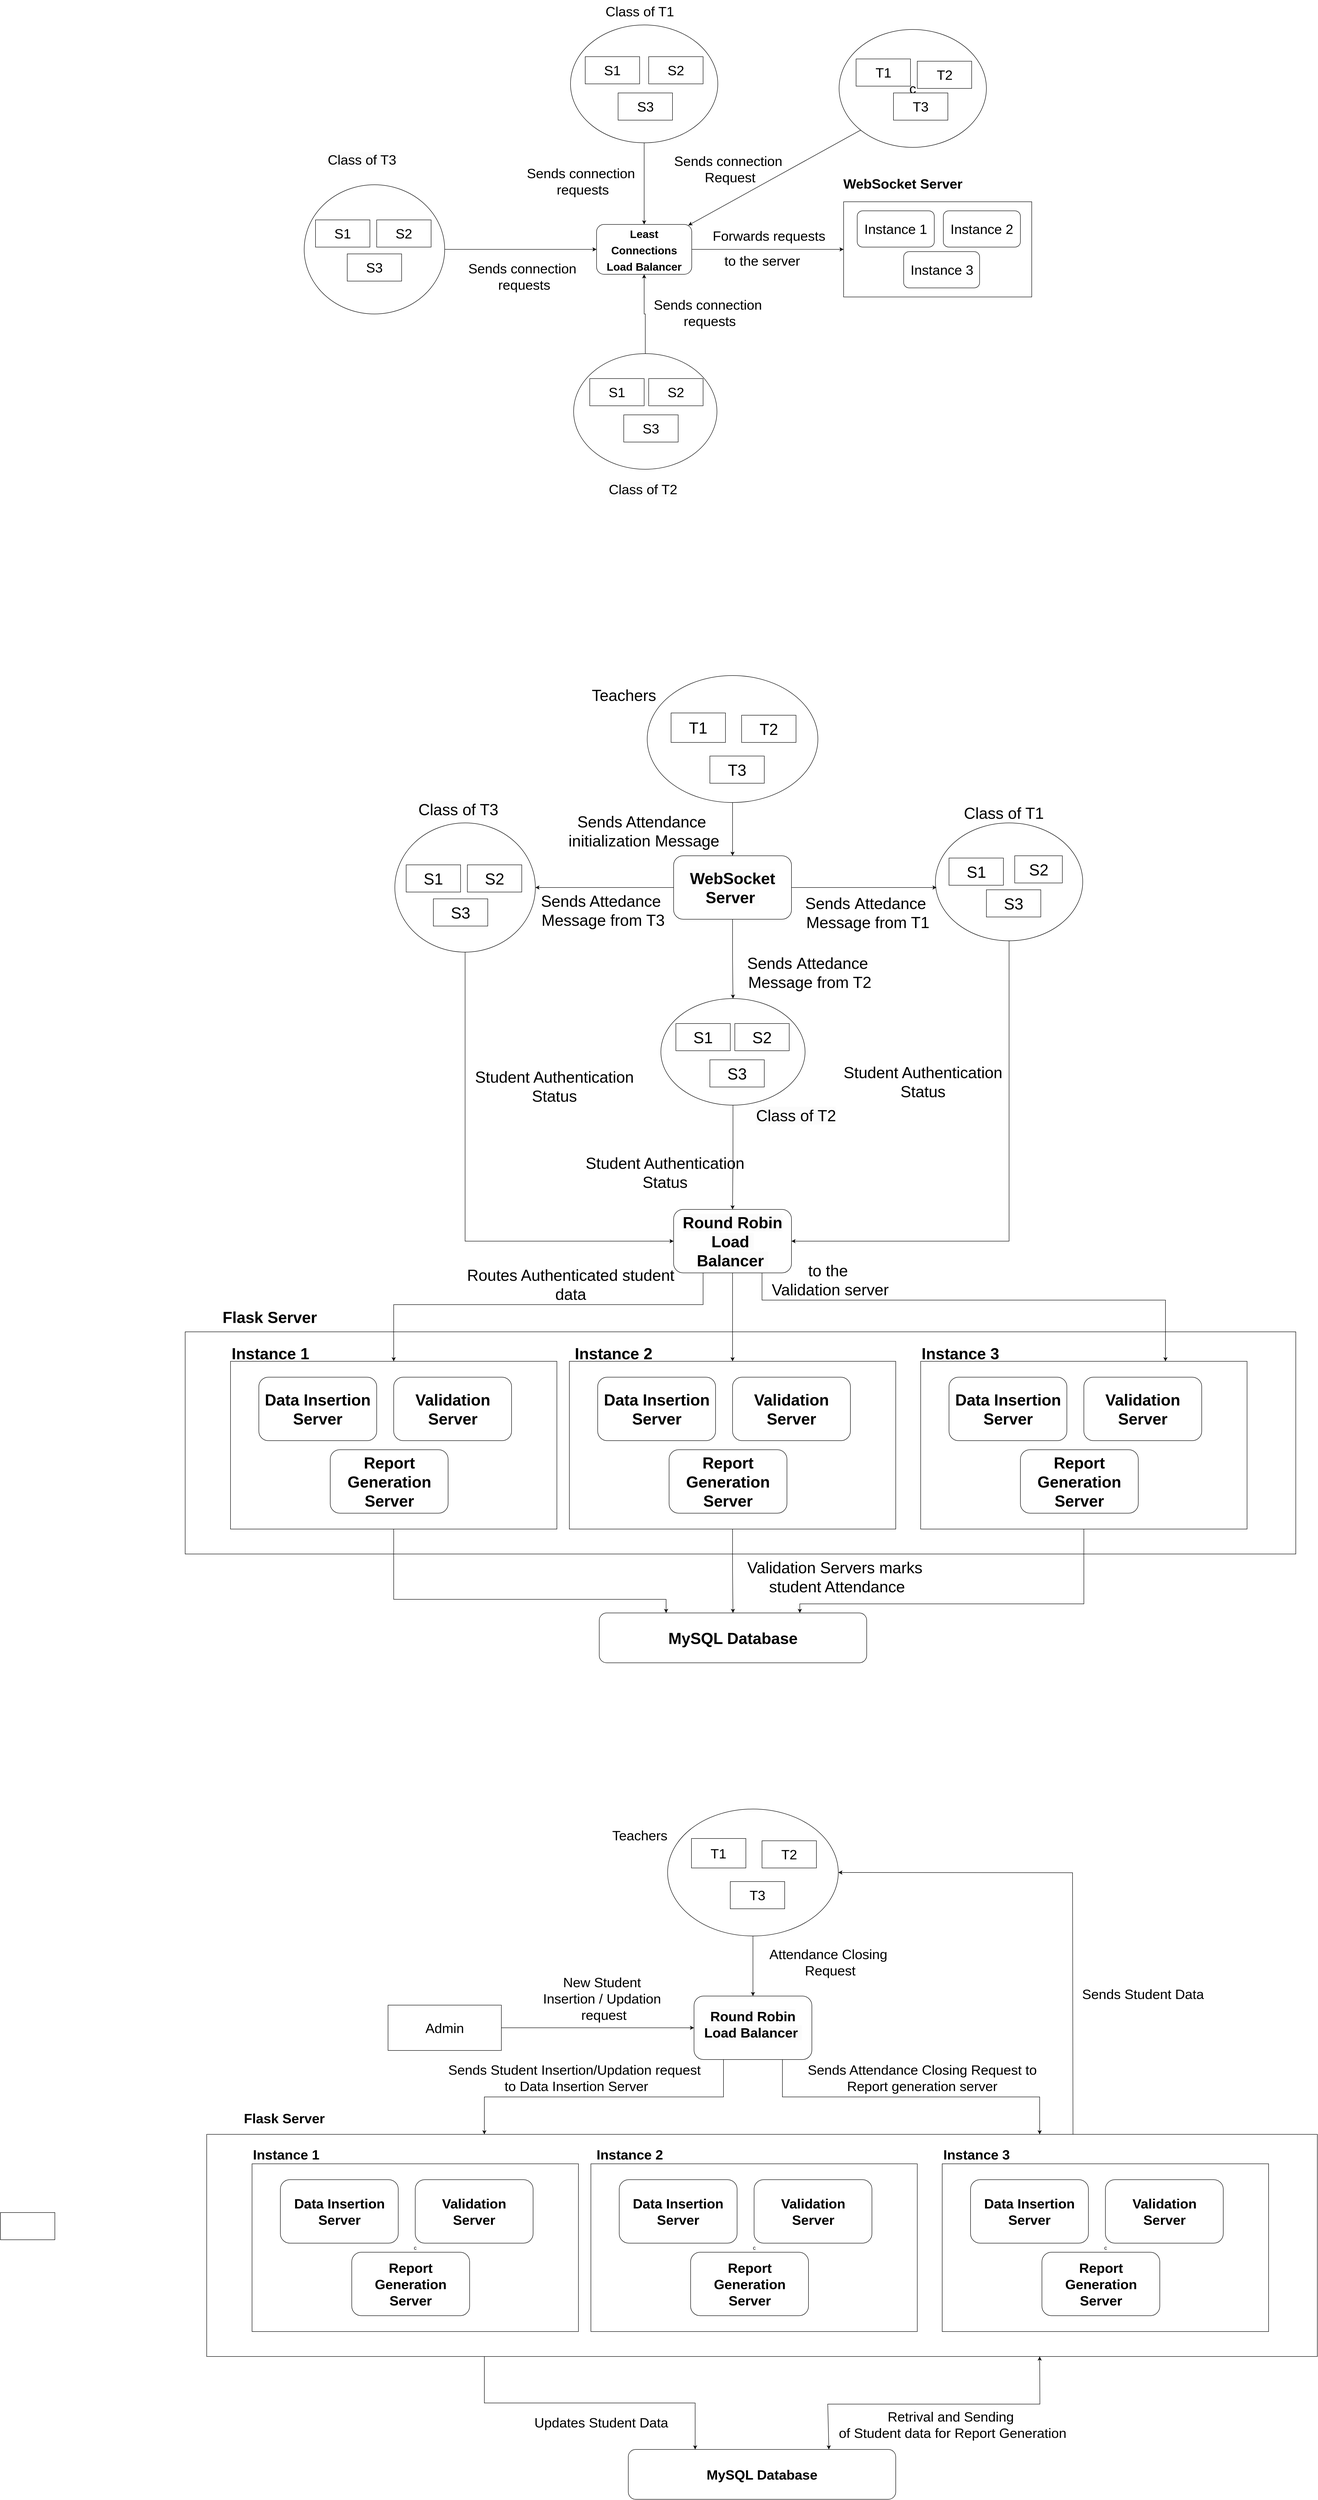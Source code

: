 <mxfile version="24.7.8">
  <diagram name="Page-1" id="wYFs1BL0NsKtopfrdD6S">
    <mxGraphModel dx="5153" dy="2047" grid="1" gridSize="10" guides="1" tooltips="1" connect="1" arrows="1" fold="1" page="1" pageScale="1" pageWidth="850" pageHeight="1100" math="0" shadow="0">
      <root>
        <mxCell id="0" />
        <mxCell id="1" parent="0" />
        <mxCell id="754X-JNBd_JLgW_VD8Px-28" value="" style="rounded=0;whiteSpace=wrap;html=1;fontSize=35;" parent="1" vertex="1">
          <mxGeometry x="-1292.5" y="3097.5" width="2450" height="490" as="geometry" />
        </mxCell>
        <mxCell id="oWz86PFMOz5rvzNyIsdQ-130" style="edgeStyle=orthogonalEdgeStyle;rounded=0;orthogonalLoop=1;jettySize=auto;html=1;exitX=0.5;exitY=1;exitDx=0;exitDy=0;entryX=0.5;entryY=0;entryDx=0;entryDy=0;fontSize=35;" parent="1" source="oWz86PFMOz5rvzNyIsdQ-114" target="oWz86PFMOz5rvzNyIsdQ-110" edge="1">
          <mxGeometry relative="1" as="geometry" />
        </mxCell>
        <mxCell id="oWz86PFMOz5rvzNyIsdQ-114" value="" style="ellipse;whiteSpace=wrap;html=1;fontSize=35;" parent="1" vertex="1">
          <mxGeometry x="-273.28" y="1650" width="376.56" height="280" as="geometry" />
        </mxCell>
        <mxCell id="oWz86PFMOz5rvzNyIsdQ-15" value="c" style="ellipse;whiteSpace=wrap;html=1;fontSize=30;" parent="1" vertex="1">
          <mxGeometry x="150" y="225" width="325" height="260" as="geometry" />
        </mxCell>
        <mxCell id="oWz86PFMOz5rvzNyIsdQ-57" style="edgeStyle=orthogonalEdgeStyle;rounded=0;orthogonalLoop=1;jettySize=auto;html=1;exitX=0.5;exitY=0;exitDx=0;exitDy=0;entryX=0.5;entryY=1;entryDx=0;entryDy=0;fontSize=30;" parent="1" source="xnt3-1ggZgChoY1y6B8c-19" target="xnt3-1ggZgChoY1y6B8c-1" edge="1">
          <mxGeometry relative="1" as="geometry" />
        </mxCell>
        <mxCell id="xnt3-1ggZgChoY1y6B8c-19" value="" style="ellipse;whiteSpace=wrap;html=1;fontSize=30;" parent="1" vertex="1">
          <mxGeometry x="-435.63" y="940" width="316.25" height="255" as="geometry" />
        </mxCell>
        <mxCell id="oWz86PFMOz5rvzNyIsdQ-56" style="edgeStyle=orthogonalEdgeStyle;rounded=0;orthogonalLoop=1;jettySize=auto;html=1;exitX=1;exitY=0.5;exitDx=0;exitDy=0;entryX=0;entryY=0.5;entryDx=0;entryDy=0;fontSize=30;" parent="1" source="xnt3-1ggZgChoY1y6B8c-13" target="xnt3-1ggZgChoY1y6B8c-1" edge="1">
          <mxGeometry relative="1" as="geometry" />
        </mxCell>
        <mxCell id="xnt3-1ggZgChoY1y6B8c-13" value="" style="ellipse;whiteSpace=wrap;html=1;fontSize=30;" parent="1" vertex="1">
          <mxGeometry x="-1030" y="567.5" width="310" height="285" as="geometry" />
        </mxCell>
        <mxCell id="oWz86PFMOz5rvzNyIsdQ-55" style="edgeStyle=orthogonalEdgeStyle;rounded=0;orthogonalLoop=1;jettySize=auto;html=1;fontSize=30;" parent="1" source="xnt3-1ggZgChoY1y6B8c-8" target="xnt3-1ggZgChoY1y6B8c-1" edge="1">
          <mxGeometry relative="1" as="geometry" />
        </mxCell>
        <mxCell id="xnt3-1ggZgChoY1y6B8c-8" value="" style="ellipse;whiteSpace=wrap;html=1;fontSize=30;" parent="1" vertex="1">
          <mxGeometry x="-442.5" y="215" width="325" height="260" as="geometry" />
        </mxCell>
        <mxCell id="oWz86PFMOz5rvzNyIsdQ-47" style="edgeStyle=orthogonalEdgeStyle;rounded=0;orthogonalLoop=1;jettySize=auto;html=1;exitX=1;exitY=0.5;exitDx=0;exitDy=0;entryX=0;entryY=0.5;entryDx=0;entryDy=0;fontSize=30;" parent="1" source="xnt3-1ggZgChoY1y6B8c-1" target="oWz86PFMOz5rvzNyIsdQ-5" edge="1">
          <mxGeometry relative="1" as="geometry" />
        </mxCell>
        <mxCell id="xnt3-1ggZgChoY1y6B8c-1" value="&lt;b style=&quot;&quot;&gt;&lt;font style=&quot;font-size: 24px;&quot;&gt;Least Connections Load Balancer&lt;/font&gt;&lt;/b&gt;" style="rounded=1;whiteSpace=wrap;html=1;fontSize=30;" parent="1" vertex="1">
          <mxGeometry x="-385" y="655" width="210" height="110" as="geometry" />
        </mxCell>
        <mxCell id="xnt3-1ggZgChoY1y6B8c-2" value="&lt;font style=&quot;font-size: 30px;&quot;&gt;T1&lt;/font&gt;" style="rounded=0;whiteSpace=wrap;html=1;fontSize=30;" parent="1" vertex="1">
          <mxGeometry x="187.5" y="290" width="120" height="60" as="geometry" />
        </mxCell>
        <mxCell id="xnt3-1ggZgChoY1y6B8c-3" value="&lt;font style=&quot;font-size: 30px;&quot;&gt;T2&lt;/font&gt;" style="rounded=0;whiteSpace=wrap;html=1;fontSize=30;" parent="1" vertex="1">
          <mxGeometry x="322.5" y="295" width="120" height="60" as="geometry" />
        </mxCell>
        <mxCell id="xnt3-1ggZgChoY1y6B8c-4" value="&lt;font style=&quot;font-size: 30px;&quot;&gt;T3&lt;/font&gt;" style="rounded=0;whiteSpace=wrap;html=1;fontSize=30;" parent="1" vertex="1">
          <mxGeometry x="270" y="365" width="120" height="60" as="geometry" />
        </mxCell>
        <mxCell id="xnt3-1ggZgChoY1y6B8c-5" value="&lt;font style=&quot;font-size: 30px;&quot;&gt;S2&lt;/font&gt;" style="rounded=0;whiteSpace=wrap;html=1;fontSize=30;" parent="1" vertex="1">
          <mxGeometry x="-270" y="285" width="120" height="60" as="geometry" />
        </mxCell>
        <mxCell id="xnt3-1ggZgChoY1y6B8c-6" value="&lt;font style=&quot;font-size: 30px;&quot;&gt;S3&lt;/font&gt;" style="rounded=0;whiteSpace=wrap;html=1;fontSize=30;" parent="1" vertex="1">
          <mxGeometry x="-337.5" y="365" width="120" height="60" as="geometry" />
        </mxCell>
        <mxCell id="xnt3-1ggZgChoY1y6B8c-10" value="&lt;font style=&quot;font-size: 30px;&quot;&gt;S1&lt;/font&gt;" style="rounded=0;whiteSpace=wrap;html=1;fontSize=30;" parent="1" vertex="1">
          <mxGeometry x="-1005" y="645" width="120" height="60" as="geometry" />
        </mxCell>
        <mxCell id="xnt3-1ggZgChoY1y6B8c-11" value="&lt;font style=&quot;font-size: 30px;&quot;&gt;S2&lt;/font&gt;" style="rounded=0;whiteSpace=wrap;html=1;fontSize=30;" parent="1" vertex="1">
          <mxGeometry x="-870" y="645" width="120" height="60" as="geometry" />
        </mxCell>
        <mxCell id="xnt3-1ggZgChoY1y6B8c-12" value="&lt;font style=&quot;font-size: 30px;&quot;&gt;S3&lt;/font&gt;" style="rounded=0;whiteSpace=wrap;html=1;fontSize=30;" parent="1" vertex="1">
          <mxGeometry x="-935" y="720" width="120" height="60" as="geometry" />
        </mxCell>
        <mxCell id="xnt3-1ggZgChoY1y6B8c-16" value="&lt;font style=&quot;font-size: 30px;&quot;&gt;S2&lt;/font&gt;" style="rounded=0;whiteSpace=wrap;html=1;fontSize=30;" parent="1" vertex="1">
          <mxGeometry x="-270" y="995" width="120" height="60" as="geometry" />
        </mxCell>
        <mxCell id="xnt3-1ggZgChoY1y6B8c-17" value="&lt;font style=&quot;font-size: 30px;&quot;&gt;S1&lt;/font&gt;" style="rounded=0;whiteSpace=wrap;html=1;fontSize=30;" parent="1" vertex="1">
          <mxGeometry x="-400" y="995" width="120" height="60" as="geometry" />
        </mxCell>
        <mxCell id="xnt3-1ggZgChoY1y6B8c-18" value="&lt;font style=&quot;font-size: 30px;&quot;&gt;S3&lt;/font&gt;" style="rounded=0;whiteSpace=wrap;html=1;fontSize=30;" parent="1" vertex="1">
          <mxGeometry x="-325" y="1075" width="120" height="60" as="geometry" />
        </mxCell>
        <mxCell id="xnt3-1ggZgChoY1y6B8c-20" value="&lt;font style=&quot;font-size: 30px;&quot;&gt;Class of T1&lt;/font&gt;" style="text;html=1;align=center;verticalAlign=middle;resizable=0;points=[];autosize=1;strokeColor=none;fillColor=none;fontSize=30;" parent="1" vertex="1">
          <mxGeometry x="-375" y="160" width="170" height="50" as="geometry" />
        </mxCell>
        <mxCell id="xnt3-1ggZgChoY1y6B8c-30" style="edgeStyle=orthogonalEdgeStyle;rounded=0;orthogonalLoop=1;jettySize=auto;html=1;exitX=0.5;exitY=1;exitDx=0;exitDy=0;fontSize=30;" parent="1" source="xnt3-1ggZgChoY1y6B8c-12" target="xnt3-1ggZgChoY1y6B8c-12" edge="1">
          <mxGeometry relative="1" as="geometry" />
        </mxCell>
        <mxCell id="xnt3-1ggZgChoY1y6B8c-35" value="&lt;span style=&quot;font-size: 30px;&quot;&gt;Sends connection&lt;/span&gt;&lt;div style=&quot;font-size: 30px;&quot;&gt;&lt;span style=&quot;font-size: 30px;&quot;&gt;&amp;nbsp;requests&lt;/span&gt;&lt;/div&gt;" style="text;html=1;align=center;verticalAlign=middle;resizable=0;points=[];autosize=1;strokeColor=none;fillColor=none;fontSize=30;" parent="1" vertex="1">
          <mxGeometry x="-270" y="805" width="260" height="90" as="geometry" />
        </mxCell>
        <mxCell id="oWz86PFMOz5rvzNyIsdQ-5" value="" style="rounded=0;whiteSpace=wrap;html=1;fontSize=30;" parent="1" vertex="1">
          <mxGeometry x="160" y="605" width="415" height="210" as="geometry" />
        </mxCell>
        <mxCell id="oWz86PFMOz5rvzNyIsdQ-6" value="&lt;font style=&quot;font-size: 30px;&quot;&gt;&lt;b style=&quot;font-size: 30px;&quot;&gt;WebSocket Server&amp;nbsp;&lt;/b&gt;&lt;/font&gt;" style="text;html=1;align=center;verticalAlign=middle;whiteSpace=wrap;rounded=0;fontSize=30;" parent="1" vertex="1">
          <mxGeometry x="140" y="550" width="310" height="30" as="geometry" />
        </mxCell>
        <mxCell id="oWz86PFMOz5rvzNyIsdQ-7" value="&lt;font style=&quot;font-size: 30px;&quot;&gt;Instance 1&lt;/font&gt;" style="rounded=1;whiteSpace=wrap;html=1;fontSize=30;" parent="1" vertex="1">
          <mxGeometry x="190" y="625" width="170" height="80" as="geometry" />
        </mxCell>
        <mxCell id="oWz86PFMOz5rvzNyIsdQ-8" value="&lt;font style=&quot;font-size: 30px;&quot;&gt;Instance 2&lt;/font&gt;" style="rounded=1;whiteSpace=wrap;html=1;fontSize=30;" parent="1" vertex="1">
          <mxGeometry x="380" y="625" width="170" height="80" as="geometry" />
        </mxCell>
        <mxCell id="oWz86PFMOz5rvzNyIsdQ-9" value="&lt;font style=&quot;font-size: 30px;&quot;&gt;Instance 3&lt;/font&gt;" style="rounded=1;whiteSpace=wrap;html=1;fontSize=30;" parent="1" vertex="1">
          <mxGeometry x="292.5" y="715" width="167.5" height="80" as="geometry" />
        </mxCell>
        <mxCell id="oWz86PFMOz5rvzNyIsdQ-11" value="&lt;font style=&quot;font-size: 30px;&quot;&gt;S1&lt;/font&gt;" style="rounded=0;whiteSpace=wrap;html=1;fontSize=30;" parent="1" vertex="1">
          <mxGeometry x="-410" y="285" width="120" height="60" as="geometry" />
        </mxCell>
        <mxCell id="oWz86PFMOz5rvzNyIsdQ-13" value="&lt;b style=&quot;font-size: 35px;&quot;&gt;MySQL Database&lt;/b&gt;" style="rounded=1;whiteSpace=wrap;html=1;fontSize=35;" parent="1" vertex="1">
          <mxGeometry x="-379.06" y="3717.5" width="590" height="110" as="geometry" />
        </mxCell>
        <mxCell id="oWz86PFMOz5rvzNyIsdQ-49" value="&lt;span style=&quot;font-size: 30px;&quot;&gt;Forwards requests&lt;/span&gt;" style="text;html=1;align=center;verticalAlign=middle;resizable=0;points=[];autosize=1;strokeColor=none;fillColor=none;fontSize=30;" parent="1" vertex="1">
          <mxGeometry x="-140" y="655" width="270" height="50" as="geometry" />
        </mxCell>
        <mxCell id="oWz86PFMOz5rvzNyIsdQ-51" value="&lt;span style=&quot;font-size: 30px;&quot;&gt;to the server&lt;/span&gt;" style="text;html=1;align=center;verticalAlign=middle;resizable=0;points=[];autosize=1;strokeColor=none;fillColor=none;fontSize=30;" parent="1" vertex="1">
          <mxGeometry x="-115" y="710" width="190" height="50" as="geometry" />
        </mxCell>
        <mxCell id="oWz86PFMOz5rvzNyIsdQ-52" value="&lt;span style=&quot;font-size: 30px;&quot;&gt;Sends connection&amp;nbsp;&lt;/span&gt;&lt;div&gt;&lt;span style=&quot;font-size: 30px;&quot;&gt;requests&lt;/span&gt;&lt;/div&gt;" style="text;html=1;align=center;verticalAlign=middle;resizable=0;points=[];autosize=1;strokeColor=none;fillColor=none;fontSize=30;" parent="1" vertex="1">
          <mxGeometry x="-680" y="725" width="270" height="90" as="geometry" />
        </mxCell>
        <mxCell id="oWz86PFMOz5rvzNyIsdQ-53" value="&lt;span style=&quot;font-size: 30px;&quot;&gt;Sends connection&lt;/span&gt;&lt;div style=&quot;font-size: 30px;&quot;&gt;&lt;span style=&quot;font-size: 30px;&quot;&gt;&amp;nbsp;requests&lt;/span&gt;&lt;/div&gt;" style="text;html=1;align=center;verticalAlign=middle;resizable=0;points=[];autosize=1;strokeColor=none;fillColor=none;fontSize=30;" parent="1" vertex="1">
          <mxGeometry x="-550" y="515" width="260" height="90" as="geometry" />
        </mxCell>
        <mxCell id="oWz86PFMOz5rvzNyIsdQ-63" value="" style="endArrow=classic;html=1;rounded=0;exitX=0;exitY=1;exitDx=0;exitDy=0;entryX=0.964;entryY=0.018;entryDx=0;entryDy=0;entryPerimeter=0;fontSize=30;" parent="1" source="oWz86PFMOz5rvzNyIsdQ-15" target="xnt3-1ggZgChoY1y6B8c-1" edge="1">
          <mxGeometry width="50" height="50" relative="1" as="geometry">
            <mxPoint x="-100" y="765" as="sourcePoint" />
            <mxPoint x="10" y="505" as="targetPoint" />
          </mxGeometry>
        </mxCell>
        <mxCell id="oWz86PFMOz5rvzNyIsdQ-64" value="&lt;span style=&quot;font-size: 30px;&quot;&gt;Sends connection&lt;/span&gt;&lt;div style=&quot;font-size: 30px;&quot;&gt;&lt;span style=&quot;font-size: 30px;&quot;&gt;&amp;nbsp;Request&lt;/span&gt;&lt;/div&gt;" style="text;html=1;align=center;verticalAlign=middle;resizable=0;points=[];autosize=1;strokeColor=none;fillColor=none;fontSize=30;" parent="1" vertex="1">
          <mxGeometry x="-225" y="487.5" width="260" height="90" as="geometry" />
        </mxCell>
        <mxCell id="oWz86PFMOz5rvzNyIsdQ-69" value="&lt;span style=&quot;color: rgb(0, 0, 0); font-family: Helvetica; font-size: 30px; font-style: normal; font-variant-ligatures: normal; font-variant-caps: normal; font-weight: 400; letter-spacing: normal; orphans: 2; text-align: center; text-indent: 0px; text-transform: none; widows: 2; word-spacing: 0px; -webkit-text-stroke-width: 0px; white-space: nowrap; background-color: rgb(251, 251, 251); text-decoration-thickness: initial; text-decoration-style: initial; text-decoration-color: initial; display: inline !important; float: none;&quot;&gt;Class of T2&lt;/span&gt;" style="text;whiteSpace=wrap;html=1;" parent="1" vertex="1">
          <mxGeometry x="-360" y="1215" width="180" height="60" as="geometry" />
        </mxCell>
        <mxCell id="oWz86PFMOz5rvzNyIsdQ-70" value="&lt;span style=&quot;color: rgb(0, 0, 0); font-family: Helvetica; font-size: 30px; font-style: normal; font-variant-ligatures: normal; font-variant-caps: normal; font-weight: 400; letter-spacing: normal; orphans: 2; text-align: center; text-indent: 0px; text-transform: none; widows: 2; word-spacing: 0px; -webkit-text-stroke-width: 0px; white-space: nowrap; background-color: rgb(251, 251, 251); text-decoration-thickness: initial; text-decoration-style: initial; text-decoration-color: initial; display: inline !important; float: none;&quot;&gt;Class of T3&lt;/span&gt;" style="text;whiteSpace=wrap;html=1;" parent="1" vertex="1">
          <mxGeometry x="-980" y="487.5" width="180" height="60" as="geometry" />
        </mxCell>
        <mxCell id="oWz86PFMOz5rvzNyIsdQ-139" style="edgeStyle=orthogonalEdgeStyle;rounded=0;orthogonalLoop=1;jettySize=auto;html=1;exitX=0.5;exitY=1;exitDx=0;exitDy=0;entryX=0.5;entryY=0;entryDx=0;entryDy=0;fontSize=35;" parent="1" source="oWz86PFMOz5rvzNyIsdQ-75" target="oWz86PFMOz5rvzNyIsdQ-134" edge="1">
          <mxGeometry relative="1" as="geometry" />
        </mxCell>
        <mxCell id="oWz86PFMOz5rvzNyIsdQ-75" value="" style="ellipse;whiteSpace=wrap;html=1;fontSize=35;" parent="1" vertex="1">
          <mxGeometry x="-243.13" y="2362.5" width="318.13" height="235" as="geometry" />
        </mxCell>
        <mxCell id="oWz86PFMOz5rvzNyIsdQ-136" style="edgeStyle=orthogonalEdgeStyle;rounded=0;orthogonalLoop=1;jettySize=auto;html=1;exitX=0.5;exitY=1;exitDx=0;exitDy=0;entryX=0;entryY=0.5;entryDx=0;entryDy=0;fontSize=35;" parent="1" source="oWz86PFMOz5rvzNyIsdQ-77" target="oWz86PFMOz5rvzNyIsdQ-134" edge="1">
          <mxGeometry relative="1" as="geometry" />
        </mxCell>
        <mxCell id="oWz86PFMOz5rvzNyIsdQ-77" value="" style="ellipse;whiteSpace=wrap;html=1;fontSize=35;" parent="1" vertex="1">
          <mxGeometry x="-830" y="1975" width="310" height="285" as="geometry" />
        </mxCell>
        <mxCell id="oWz86PFMOz5rvzNyIsdQ-149" style="edgeStyle=orthogonalEdgeStyle;rounded=0;orthogonalLoop=1;jettySize=auto;html=1;exitX=0.5;exitY=1;exitDx=0;exitDy=0;entryX=1;entryY=0.5;entryDx=0;entryDy=0;fontSize=35;" parent="1" source="oWz86PFMOz5rvzNyIsdQ-79" target="oWz86PFMOz5rvzNyIsdQ-134" edge="1">
          <mxGeometry relative="1" as="geometry" />
        </mxCell>
        <mxCell id="oWz86PFMOz5rvzNyIsdQ-79" value="" style="ellipse;whiteSpace=wrap;html=1;fontSize=35;" parent="1" vertex="1">
          <mxGeometry x="362.5" y="1975" width="325" height="260" as="geometry" />
        </mxCell>
        <mxCell id="oWz86PFMOz5rvzNyIsdQ-82" value="&lt;font style=&quot;font-size: 35px;&quot;&gt;T1&lt;/font&gt;" style="rounded=0;whiteSpace=wrap;html=1;fontSize=35;" parent="1" vertex="1">
          <mxGeometry x="-220.63" y="1732.5" width="120" height="65" as="geometry" />
        </mxCell>
        <mxCell id="oWz86PFMOz5rvzNyIsdQ-83" value="&lt;font style=&quot;font-size: 35px;&quot;&gt;T2&lt;/font&gt;" style="rounded=0;whiteSpace=wrap;html=1;fontSize=35;" parent="1" vertex="1">
          <mxGeometry x="-65" y="1737.5" width="120" height="60" as="geometry" />
        </mxCell>
        <mxCell id="oWz86PFMOz5rvzNyIsdQ-84" value="&lt;font style=&quot;font-size: 35px;&quot;&gt;T3&lt;/font&gt;" style="rounded=0;whiteSpace=wrap;html=1;fontSize=35;" parent="1" vertex="1">
          <mxGeometry x="-135" y="1827.5" width="120" height="60" as="geometry" />
        </mxCell>
        <mxCell id="oWz86PFMOz5rvzNyIsdQ-85" value="&lt;font style=&quot;font-size: 35px;&quot;&gt;S2&lt;/font&gt;" style="rounded=0;whiteSpace=wrap;html=1;fontSize=35;" parent="1" vertex="1">
          <mxGeometry x="537.5" y="2047.5" width="105" height="60" as="geometry" />
        </mxCell>
        <mxCell id="oWz86PFMOz5rvzNyIsdQ-86" value="&lt;font style=&quot;font-size: 35px;&quot;&gt;S3&lt;/font&gt;" style="rounded=0;whiteSpace=wrap;html=1;fontSize=35;" parent="1" vertex="1">
          <mxGeometry x="475" y="2122.5" width="120" height="60" as="geometry" />
        </mxCell>
        <mxCell id="oWz86PFMOz5rvzNyIsdQ-87" value="&lt;font style=&quot;font-size: 35px;&quot;&gt;S1&lt;/font&gt;" style="rounded=0;whiteSpace=wrap;html=1;fontSize=35;" parent="1" vertex="1">
          <mxGeometry x="-805" y="2067.5" width="120" height="60" as="geometry" />
        </mxCell>
        <mxCell id="oWz86PFMOz5rvzNyIsdQ-88" value="&lt;font style=&quot;font-size: 35px;&quot;&gt;S2&lt;/font&gt;" style="rounded=0;whiteSpace=wrap;html=1;fontSize=35;" parent="1" vertex="1">
          <mxGeometry x="-670" y="2067.5" width="120" height="60" as="geometry" />
        </mxCell>
        <mxCell id="oWz86PFMOz5rvzNyIsdQ-89" value="&lt;font style=&quot;font-size: 35px;&quot;&gt;S3&lt;/font&gt;" style="rounded=0;whiteSpace=wrap;html=1;fontSize=35;" parent="1" vertex="1">
          <mxGeometry x="-745" y="2142.5" width="120" height="60" as="geometry" />
        </mxCell>
        <mxCell id="oWz86PFMOz5rvzNyIsdQ-90" value="&lt;font style=&quot;font-size: 35px;&quot;&gt;S2&lt;/font&gt;" style="rounded=0;whiteSpace=wrap;html=1;fontSize=35;" parent="1" vertex="1">
          <mxGeometry x="-80" y="2417.5" width="120" height="60" as="geometry" />
        </mxCell>
        <mxCell id="oWz86PFMOz5rvzNyIsdQ-91" value="&lt;font style=&quot;font-size: 35px;&quot;&gt;S1&lt;/font&gt;" style="rounded=0;whiteSpace=wrap;html=1;fontSize=35;" parent="1" vertex="1">
          <mxGeometry x="-210" y="2417.5" width="120" height="60" as="geometry" />
        </mxCell>
        <mxCell id="oWz86PFMOz5rvzNyIsdQ-92" value="&lt;font style=&quot;font-size: 35px;&quot;&gt;S3&lt;/font&gt;" style="rounded=0;whiteSpace=wrap;html=1;fontSize=35;" parent="1" vertex="1">
          <mxGeometry x="-135" y="2497.5" width="120" height="60" as="geometry" />
        </mxCell>
        <mxCell id="oWz86PFMOz5rvzNyIsdQ-93" value="&lt;font style=&quot;font-size: 35px;&quot;&gt;Class of T1&lt;/font&gt;" style="text;html=1;align=center;verticalAlign=middle;resizable=0;points=[];autosize=1;strokeColor=none;fillColor=none;fontSize=35;" parent="1" vertex="1">
          <mxGeometry x="412.5" y="1922.5" width="200" height="60" as="geometry" />
        </mxCell>
        <mxCell id="oWz86PFMOz5rvzNyIsdQ-94" style="edgeStyle=orthogonalEdgeStyle;rounded=0;orthogonalLoop=1;jettySize=auto;html=1;exitX=0.5;exitY=1;exitDx=0;exitDy=0;fontSize=35;" parent="1" source="oWz86PFMOz5rvzNyIsdQ-89" target="oWz86PFMOz5rvzNyIsdQ-89" edge="1">
          <mxGeometry relative="1" as="geometry" />
        </mxCell>
        <mxCell id="oWz86PFMOz5rvzNyIsdQ-101" value="&lt;font style=&quot;font-size: 35px;&quot;&gt;S1&lt;/font&gt;" style="rounded=0;whiteSpace=wrap;html=1;fontSize=35;" parent="1" vertex="1">
          <mxGeometry x="392.5" y="2052.5" width="120" height="60" as="geometry" />
        </mxCell>
        <mxCell id="oWz86PFMOz5rvzNyIsdQ-107" value="Sends&amp;nbsp;Attedance&amp;nbsp;&lt;div style=&quot;font-size: 35px;&quot;&gt;Message from T1&lt;/div&gt;" style="text;html=1;align=center;verticalAlign=middle;resizable=0;points=[];autosize=1;strokeColor=none;fillColor=none;fontSize=35;" parent="1" vertex="1">
          <mxGeometry x="62.5" y="2122.5" width="300" height="100" as="geometry" />
        </mxCell>
        <mxCell id="oWz86PFMOz5rvzNyIsdQ-108" value="&lt;span style=&quot;color: rgb(0, 0, 0); font-family: Helvetica; font-size: 35px; font-style: normal; font-variant-ligatures: normal; font-variant-caps: normal; font-weight: 400; letter-spacing: normal; orphans: 2; text-align: center; text-indent: 0px; text-transform: none; widows: 2; word-spacing: 0px; -webkit-text-stroke-width: 0px; white-space: nowrap; background-color: rgb(251, 251, 251); text-decoration-thickness: initial; text-decoration-style: initial; text-decoration-color: initial; float: none; display: inline !important;&quot;&gt;Class of T2&lt;/span&gt;" style="text;whiteSpace=wrap;html=1;fontSize=35;" parent="1" vertex="1">
          <mxGeometry x="-35" y="2592.5" width="180" height="60" as="geometry" />
        </mxCell>
        <mxCell id="oWz86PFMOz5rvzNyIsdQ-109" value="&lt;span style=&quot;color: rgb(0, 0, 0); font-family: Helvetica; font-size: 35px; font-style: normal; font-variant-ligatures: normal; font-variant-caps: normal; font-weight: 400; letter-spacing: normal; orphans: 2; text-align: center; text-indent: 0px; text-transform: none; widows: 2; word-spacing: 0px; -webkit-text-stroke-width: 0px; white-space: nowrap; background-color: rgb(251, 251, 251); text-decoration-thickness: initial; text-decoration-style: initial; text-decoration-color: initial; float: none; display: inline !important;&quot;&gt;Class of T3&lt;/span&gt;" style="text;whiteSpace=wrap;html=1;fontSize=35;" parent="1" vertex="1">
          <mxGeometry x="-780" y="1917.5" width="180" height="60" as="geometry" />
        </mxCell>
        <mxCell id="oWz86PFMOz5rvzNyIsdQ-116" style="edgeStyle=orthogonalEdgeStyle;rounded=0;orthogonalLoop=1;jettySize=auto;html=1;entryX=1;entryY=0.5;entryDx=0;entryDy=0;fontSize=35;" parent="1" source="oWz86PFMOz5rvzNyIsdQ-110" target="oWz86PFMOz5rvzNyIsdQ-77" edge="1">
          <mxGeometry relative="1" as="geometry" />
        </mxCell>
        <mxCell id="oWz86PFMOz5rvzNyIsdQ-117" style="edgeStyle=orthogonalEdgeStyle;rounded=0;orthogonalLoop=1;jettySize=auto;html=1;entryX=0.5;entryY=0;entryDx=0;entryDy=0;fontSize=35;" parent="1" source="oWz86PFMOz5rvzNyIsdQ-110" target="oWz86PFMOz5rvzNyIsdQ-75" edge="1">
          <mxGeometry relative="1" as="geometry" />
        </mxCell>
        <mxCell id="oWz86PFMOz5rvzNyIsdQ-110" value="&lt;div&gt;&lt;b style=&quot;forced-color-adjust: none; color: rgb(0, 0, 0); font-family: Helvetica; font-size: 35px; font-style: normal; font-variant-ligatures: normal; font-variant-caps: normal; letter-spacing: normal; orphans: 2; text-align: center; text-indent: 0px; text-transform: none; widows: 2; word-spacing: 0px; -webkit-text-stroke-width: 0px; white-space: normal; background-color: rgb(251, 251, 251); text-decoration-thickness: initial; text-decoration-style: initial; text-decoration-color: initial;&quot;&gt;&lt;br&gt;&lt;/b&gt;&lt;/div&gt;&lt;b style=&quot;forced-color-adjust: none; color: rgb(0, 0, 0); font-family: Helvetica; font-size: 35px; font-style: normal; font-variant-ligatures: normal; font-variant-caps: normal; letter-spacing: normal; orphans: 2; text-align: center; text-indent: 0px; text-transform: none; widows: 2; word-spacing: 0px; -webkit-text-stroke-width: 0px; white-space: normal; background-color: rgb(251, 251, 251); text-decoration-thickness: initial; text-decoration-style: initial; text-decoration-color: initial;&quot;&gt;WebSocket Server&amp;nbsp;&lt;/b&gt;&lt;div&gt;&lt;br/&gt;&lt;/div&gt;" style="rounded=1;whiteSpace=wrap;html=1;fontSize=35;" parent="1" vertex="1">
          <mxGeometry x="-215" y="2047.5" width="260" height="140" as="geometry" />
        </mxCell>
        <mxCell id="oWz86PFMOz5rvzNyIsdQ-112" value="Sends&amp;nbsp;Attedance&amp;nbsp;&lt;div style=&quot;font-size: 35px;&quot;&gt;Message from T2&lt;/div&gt;" style="text;html=1;align=center;verticalAlign=middle;resizable=0;points=[];autosize=1;strokeColor=none;fillColor=none;fontSize=35;" parent="1" vertex="1">
          <mxGeometry x="-65" y="2255" width="300" height="100" as="geometry" />
        </mxCell>
        <mxCell id="oWz86PFMOz5rvzNyIsdQ-113" value="Sends Attedance&amp;nbsp;&lt;div style=&quot;font-size: 35px;&quot;&gt;Message from T3&lt;/div&gt;" style="text;html=1;align=center;verticalAlign=middle;resizable=0;points=[];autosize=1;strokeColor=none;fillColor=none;fontSize=35;" parent="1" vertex="1">
          <mxGeometry x="-520.63" y="2117.5" width="300" height="100" as="geometry" />
        </mxCell>
        <mxCell id="oWz86PFMOz5rvzNyIsdQ-120" value="Teachers" style="text;html=1;align=center;verticalAlign=middle;resizable=0;points=[];autosize=1;strokeColor=none;fillColor=none;fontSize=35;" parent="1" vertex="1">
          <mxGeometry x="-410" y="1662.5" width="170" height="60" as="geometry" />
        </mxCell>
        <mxCell id="oWz86PFMOz5rvzNyIsdQ-121" value="Sends Attendance&amp;nbsp;&lt;div style=&quot;font-size: 35px;&quot;&gt;initialization&amp;nbsp;&lt;span style=&quot;background-color: initial; font-size: 35px;&quot;&gt;Message&lt;/span&gt;&lt;/div&gt;" style="text;html=1;align=center;verticalAlign=middle;resizable=0;points=[];autosize=1;strokeColor=none;fillColor=none;fontSize=35;" parent="1" vertex="1">
          <mxGeometry x="-460.63" y="1942.5" width="360" height="100" as="geometry" />
        </mxCell>
        <mxCell id="oWz86PFMOz5rvzNyIsdQ-128" style="edgeStyle=orthogonalEdgeStyle;rounded=0;orthogonalLoop=1;jettySize=auto;html=1;entryX=0.008;entryY=0.548;entryDx=0;entryDy=0;entryPerimeter=0;fontSize=35;" parent="1" source="oWz86PFMOz5rvzNyIsdQ-110" target="oWz86PFMOz5rvzNyIsdQ-79" edge="1">
          <mxGeometry relative="1" as="geometry" />
        </mxCell>
        <mxCell id="754X-JNBd_JLgW_VD8Px-15" style="edgeStyle=orthogonalEdgeStyle;rounded=0;orthogonalLoop=1;jettySize=auto;html=1;exitX=0.25;exitY=1;exitDx=0;exitDy=0;entryX=0.5;entryY=0;entryDx=0;entryDy=0;fontSize=35;" parent="1" source="oWz86PFMOz5rvzNyIsdQ-134" target="754X-JNBd_JLgW_VD8Px-2" edge="1">
          <mxGeometry relative="1" as="geometry">
            <Array as="points">
              <mxPoint x="-150.5" y="3037.5" />
              <mxPoint x="-832.5" y="3037.5" />
            </Array>
          </mxGeometry>
        </mxCell>
        <mxCell id="754X-JNBd_JLgW_VD8Px-16" style="edgeStyle=orthogonalEdgeStyle;rounded=0;orthogonalLoop=1;jettySize=auto;html=1;exitX=0.5;exitY=1;exitDx=0;exitDy=0;entryX=0.5;entryY=0;entryDx=0;entryDy=0;fontSize=35;" parent="1" source="oWz86PFMOz5rvzNyIsdQ-134" target="754X-JNBd_JLgW_VD8Px-7" edge="1">
          <mxGeometry relative="1" as="geometry" />
        </mxCell>
        <mxCell id="754X-JNBd_JLgW_VD8Px-30" style="edgeStyle=orthogonalEdgeStyle;rounded=0;orthogonalLoop=1;jettySize=auto;html=1;exitX=0.75;exitY=1;exitDx=0;exitDy=0;entryX=0.75;entryY=0;entryDx=0;entryDy=0;fontSize=35;" parent="1" source="oWz86PFMOz5rvzNyIsdQ-134" target="754X-JNBd_JLgW_VD8Px-11" edge="1">
          <mxGeometry relative="1" as="geometry">
            <Array as="points">
              <mxPoint x="-20.5" y="3027.5" />
              <mxPoint x="869.5" y="3027.5" />
            </Array>
          </mxGeometry>
        </mxCell>
        <mxCell id="oWz86PFMOz5rvzNyIsdQ-134" value="&lt;div&gt;&lt;b style=&quot;forced-color-adjust: none; color: rgb(0, 0, 0); font-family: Helvetica; font-size: 35px; font-style: normal; font-variant-ligatures: normal; font-variant-caps: normal; letter-spacing: normal; orphans: 2; text-align: center; text-indent: 0px; text-transform: none; widows: 2; word-spacing: 0px; -webkit-text-stroke-width: 0px; white-space: normal; background-color: rgb(251, 251, 251); text-decoration-thickness: initial; text-decoration-style: initial; text-decoration-color: initial;&quot;&gt;&lt;br&gt;&lt;/b&gt;&lt;/div&gt;&lt;b style=&quot;forced-color-adjust: none; color: rgb(0, 0, 0); font-family: Helvetica; font-size: 35px; font-style: normal; font-variant-ligatures: normal; font-variant-caps: normal; letter-spacing: normal; orphans: 2; text-align: center; text-indent: 0px; text-transform: none; widows: 2; word-spacing: 0px; -webkit-text-stroke-width: 0px; white-space: normal; background-color: rgb(251, 251, 251); text-decoration-thickness: initial; text-decoration-style: initial; text-decoration-color: initial;&quot;&gt;Round Robin Load&amp;nbsp;&lt;/b&gt;&lt;div&gt;&lt;b style=&quot;forced-color-adjust: none; color: rgb(0, 0, 0); font-family: Helvetica; font-size: 35px; font-style: normal; font-variant-ligatures: normal; font-variant-caps: normal; letter-spacing: normal; orphans: 2; text-align: center; text-indent: 0px; text-transform: none; widows: 2; word-spacing: 0px; -webkit-text-stroke-width: 0px; white-space: normal; background-color: rgb(251, 251, 251); text-decoration-thickness: initial; text-decoration-style: initial; text-decoration-color: initial;&quot;&gt;Balancer&amp;nbsp;&lt;/b&gt;&lt;div style=&quot;font-size: 35px;&quot;&gt;&lt;br style=&quot;font-size: 35px;&quot;&gt;&lt;/div&gt;&lt;/div&gt;" style="rounded=1;whiteSpace=wrap;html=1;fontSize=35;" parent="1" vertex="1">
          <mxGeometry x="-215" y="2827.5" width="260" height="140" as="geometry" />
        </mxCell>
        <mxCell id="oWz86PFMOz5rvzNyIsdQ-140" value="&lt;div style=&quot;text-align: center; font-size: 35px;&quot;&gt;&lt;span style=&quot;background-color: initial; font-size: 35px; text-wrap: nowrap;&quot;&gt;Student Authentication&lt;/span&gt;&lt;/div&gt;&lt;div style=&quot;text-align: center; font-size: 35px;&quot;&gt;&lt;span style=&quot;background-color: initial; font-size: 35px; text-wrap: nowrap;&quot;&gt;Status&lt;/span&gt;&lt;/div&gt;" style="text;whiteSpace=wrap;html=1;fontSize=35;" parent="1" vertex="1">
          <mxGeometry x="-655" y="2507.5" width="310" height="100" as="geometry" />
        </mxCell>
        <mxCell id="oWz86PFMOz5rvzNyIsdQ-141" value="&lt;div style=&quot;text-align: center; font-size: 35px;&quot;&gt;&lt;span style=&quot;background-color: initial; font-size: 35px; text-wrap: nowrap;&quot;&gt;Student Authentication&lt;/span&gt;&lt;/div&gt;&lt;div style=&quot;text-align: center; font-size: 35px;&quot;&gt;&lt;span style=&quot;background-color: initial; font-size: 35px; text-wrap: nowrap;&quot;&gt;Status&lt;/span&gt;&lt;/div&gt;" style="text;whiteSpace=wrap;html=1;fontSize=35;" parent="1" vertex="1">
          <mxGeometry x="-410.63" y="2697.5" width="310" height="100" as="geometry" />
        </mxCell>
        <mxCell id="oWz86PFMOz5rvzNyIsdQ-142" value="&lt;div style=&quot;text-align: center; font-size: 35px;&quot;&gt;&lt;span style=&quot;background-color: initial; font-size: 35px; text-wrap: nowrap;&quot;&gt;Student Authentication&lt;/span&gt;&lt;/div&gt;&lt;div style=&quot;text-align: center; font-size: 35px;&quot;&gt;&lt;span style=&quot;background-color: initial; font-size: 35px; text-wrap: nowrap;&quot;&gt;Status&lt;/span&gt;&lt;/div&gt;" style="text;whiteSpace=wrap;html=1;fontSize=35;" parent="1" vertex="1">
          <mxGeometry x="157.5" y="2497.5" width="310" height="100" as="geometry" />
        </mxCell>
        <mxCell id="oWz86PFMOz5rvzNyIsdQ-143" style="edgeStyle=orthogonalEdgeStyle;rounded=0;orthogonalLoop=1;jettySize=auto;html=1;exitX=0.5;exitY=1;exitDx=0;exitDy=0;fontSize=35;" parent="1" source="oWz86PFMOz5rvzNyIsdQ-83" target="oWz86PFMOz5rvzNyIsdQ-83" edge="1">
          <mxGeometry relative="1" as="geometry" />
        </mxCell>
        <mxCell id="754X-JNBd_JLgW_VD8Px-24" style="edgeStyle=orthogonalEdgeStyle;rounded=0;orthogonalLoop=1;jettySize=auto;html=1;exitX=0.5;exitY=1;exitDx=0;exitDy=0;entryX=0.25;entryY=0;entryDx=0;entryDy=0;fontSize=35;" parent="1" source="754X-JNBd_JLgW_VD8Px-2" target="oWz86PFMOz5rvzNyIsdQ-13" edge="1">
          <mxGeometry relative="1" as="geometry">
            <Array as="points">
              <mxPoint x="-832.5" y="3687.5" />
              <mxPoint x="-232.5" y="3687.5" />
            </Array>
          </mxGeometry>
        </mxCell>
        <mxCell id="754X-JNBd_JLgW_VD8Px-2" value="" style="rounded=0;whiteSpace=wrap;html=1;fontSize=35;" parent="1" vertex="1">
          <mxGeometry x="-1192.5" y="3162.5" width="720" height="370" as="geometry" />
        </mxCell>
        <mxCell id="754X-JNBd_JLgW_VD8Px-3" value="&lt;div style=&quot;font-size: 35px;&quot;&gt;&lt;span style=&quot;font-size: 35px;&quot;&gt;&lt;b style=&quot;font-size: 35px;&quot;&gt;Data Insertion&lt;/b&gt;&lt;/span&gt;&lt;/div&gt;&lt;div style=&quot;font-size: 35px;&quot;&gt;&lt;span style=&quot;font-size: 35px;&quot;&gt;&lt;b style=&quot;font-size: 35px;&quot;&gt;Server&lt;/b&gt;&lt;/span&gt;&lt;/div&gt;" style="rounded=1;whiteSpace=wrap;html=1;fontSize=35;" parent="1" vertex="1">
          <mxGeometry x="-1130" y="3197.5" width="260" height="140" as="geometry" />
        </mxCell>
        <mxCell id="754X-JNBd_JLgW_VD8Px-4" value="&lt;span style=&quot;font-size: 35px;&quot;&gt;&lt;b style=&quot;font-size: 35px;&quot;&gt;Validation&lt;/b&gt;&lt;/span&gt;&lt;div style=&quot;font-size: 35px;&quot;&gt;&lt;span style=&quot;font-size: 35px;&quot;&gt;&lt;b style=&quot;font-size: 35px;&quot;&gt;Server&lt;/b&gt;&lt;/span&gt;&lt;/div&gt;" style="rounded=1;whiteSpace=wrap;html=1;fontSize=35;" parent="1" vertex="1">
          <mxGeometry x="-832.5" y="3197.5" width="260" height="140" as="geometry" />
        </mxCell>
        <mxCell id="754X-JNBd_JLgW_VD8Px-5" value="&lt;span style=&quot;font-size: 35px;&quot;&gt;&lt;b style=&quot;font-size: 35px;&quot;&gt;Report Generation&lt;/b&gt;&lt;/span&gt;&lt;div style=&quot;font-size: 35px;&quot;&gt;&lt;span style=&quot;font-size: 35px;&quot;&gt;&lt;b style=&quot;font-size: 35px;&quot;&gt;Server&lt;/b&gt;&lt;/span&gt;&lt;/div&gt;" style="rounded=1;whiteSpace=wrap;html=1;fontSize=35;" parent="1" vertex="1">
          <mxGeometry x="-972.5" y="3357.5" width="260" height="140" as="geometry" />
        </mxCell>
        <mxCell id="754X-JNBd_JLgW_VD8Px-25" style="edgeStyle=orthogonalEdgeStyle;rounded=0;orthogonalLoop=1;jettySize=auto;html=1;exitX=0.5;exitY=1;exitDx=0;exitDy=0;fontSize=35;" parent="1" source="754X-JNBd_JLgW_VD8Px-7" target="oWz86PFMOz5rvzNyIsdQ-13" edge="1">
          <mxGeometry relative="1" as="geometry" />
        </mxCell>
        <mxCell id="754X-JNBd_JLgW_VD8Px-7" value="" style="rounded=0;whiteSpace=wrap;html=1;fontSize=35;" parent="1" vertex="1">
          <mxGeometry x="-445" y="3162.5" width="720" height="370" as="geometry" />
        </mxCell>
        <mxCell id="754X-JNBd_JLgW_VD8Px-8" value="&lt;div style=&quot;font-size: 35px;&quot;&gt;&lt;span style=&quot;font-size: 35px;&quot;&gt;&lt;b style=&quot;font-size: 35px;&quot;&gt;Data Insertion&lt;/b&gt;&lt;/span&gt;&lt;/div&gt;&lt;div style=&quot;font-size: 35px;&quot;&gt;&lt;span style=&quot;font-size: 35px;&quot;&gt;&lt;b style=&quot;font-size: 35px;&quot;&gt;Server&lt;/b&gt;&lt;/span&gt;&lt;/div&gt;" style="rounded=1;whiteSpace=wrap;html=1;fontSize=35;" parent="1" vertex="1">
          <mxGeometry x="-382.5" y="3197.5" width="260" height="140" as="geometry" />
        </mxCell>
        <mxCell id="754X-JNBd_JLgW_VD8Px-9" value="&lt;span style=&quot;font-size: 35px;&quot;&gt;&lt;b style=&quot;font-size: 35px;&quot;&gt;Validation&lt;/b&gt;&lt;/span&gt;&lt;div style=&quot;font-size: 35px;&quot;&gt;&lt;span style=&quot;font-size: 35px;&quot;&gt;&lt;b style=&quot;font-size: 35px;&quot;&gt;Server&lt;/b&gt;&lt;/span&gt;&lt;/div&gt;" style="rounded=1;whiteSpace=wrap;html=1;fontSize=35;" parent="1" vertex="1">
          <mxGeometry x="-85" y="3197.5" width="260" height="140" as="geometry" />
        </mxCell>
        <mxCell id="754X-JNBd_JLgW_VD8Px-10" value="&lt;span style=&quot;font-size: 35px;&quot;&gt;&lt;b style=&quot;font-size: 35px;&quot;&gt;Report Generation&lt;/b&gt;&lt;/span&gt;&lt;div style=&quot;font-size: 35px;&quot;&gt;&lt;span style=&quot;font-size: 35px;&quot;&gt;&lt;b style=&quot;font-size: 35px;&quot;&gt;Server&lt;/b&gt;&lt;/span&gt;&lt;/div&gt;" style="rounded=1;whiteSpace=wrap;html=1;fontSize=35;" parent="1" vertex="1">
          <mxGeometry x="-225" y="3357.5" width="260" height="140" as="geometry" />
        </mxCell>
        <mxCell id="754X-JNBd_JLgW_VD8Px-26" style="edgeStyle=orthogonalEdgeStyle;rounded=0;orthogonalLoop=1;jettySize=auto;html=1;exitX=0.5;exitY=1;exitDx=0;exitDy=0;entryX=0.75;entryY=0;entryDx=0;entryDy=0;fontSize=35;" parent="1" source="754X-JNBd_JLgW_VD8Px-11" target="oWz86PFMOz5rvzNyIsdQ-13" edge="1">
          <mxGeometry relative="1" as="geometry">
            <Array as="points">
              <mxPoint x="690.5" y="3697.5" />
              <mxPoint x="62.5" y="3697.5" />
            </Array>
          </mxGeometry>
        </mxCell>
        <mxCell id="754X-JNBd_JLgW_VD8Px-11" value="" style="rounded=0;whiteSpace=wrap;html=1;fontSize=35;" parent="1" vertex="1">
          <mxGeometry x="330" y="3162.5" width="720" height="370" as="geometry" />
        </mxCell>
        <mxCell id="754X-JNBd_JLgW_VD8Px-12" value="&lt;div style=&quot;font-size: 35px;&quot;&gt;&lt;span style=&quot;font-size: 35px;&quot;&gt;&lt;b style=&quot;font-size: 35px;&quot;&gt;Data Insertion&lt;/b&gt;&lt;/span&gt;&lt;/div&gt;&lt;div style=&quot;font-size: 35px;&quot;&gt;&lt;span style=&quot;font-size: 35px;&quot;&gt;&lt;b style=&quot;font-size: 35px;&quot;&gt;Server&lt;/b&gt;&lt;/span&gt;&lt;/div&gt;" style="rounded=1;whiteSpace=wrap;html=1;fontSize=35;" parent="1" vertex="1">
          <mxGeometry x="392.5" y="3197.5" width="260" height="140" as="geometry" />
        </mxCell>
        <mxCell id="754X-JNBd_JLgW_VD8Px-13" value="&lt;span style=&quot;font-size: 35px;&quot;&gt;&lt;b style=&quot;font-size: 35px;&quot;&gt;Validation&lt;/b&gt;&lt;/span&gt;&lt;div style=&quot;font-size: 35px;&quot;&gt;&lt;span style=&quot;font-size: 35px;&quot;&gt;&lt;b style=&quot;font-size: 35px;&quot;&gt;Server&lt;/b&gt;&lt;/span&gt;&lt;/div&gt;" style="rounded=1;whiteSpace=wrap;html=1;fontSize=35;" parent="1" vertex="1">
          <mxGeometry x="690" y="3197.5" width="260" height="140" as="geometry" />
        </mxCell>
        <mxCell id="754X-JNBd_JLgW_VD8Px-14" value="&lt;span style=&quot;font-size: 35px;&quot;&gt;&lt;b style=&quot;font-size: 35px;&quot;&gt;Report Generation&lt;/b&gt;&lt;/span&gt;&lt;div style=&quot;font-size: 35px;&quot;&gt;&lt;span style=&quot;font-size: 35px;&quot;&gt;&lt;b style=&quot;font-size: 35px;&quot;&gt;Server&lt;/b&gt;&lt;/span&gt;&lt;/div&gt;" style="rounded=1;whiteSpace=wrap;html=1;fontSize=35;" parent="1" vertex="1">
          <mxGeometry x="550" y="3357.5" width="260" height="140" as="geometry" />
        </mxCell>
        <mxCell id="754X-JNBd_JLgW_VD8Px-18" value="&lt;div style=&quot;font-size: 35px;&quot;&gt;&lt;span style=&quot;background-color: initial; font-size: 35px; text-wrap: nowrap;&quot;&gt;Routes Authenticated student&lt;/span&gt;&lt;/div&gt;&lt;div style=&quot;font-size: 35px;&quot;&gt;&lt;span style=&quot;background-color: initial; text-wrap: nowrap; font-size: 35px;&quot;&gt;data&lt;/span&gt;&lt;/div&gt;" style="text;html=1;align=center;verticalAlign=middle;whiteSpace=wrap;rounded=0;fontSize=35;" parent="1" vertex="1">
          <mxGeometry x="-472.5" y="2977.5" width="60" height="30" as="geometry" />
        </mxCell>
        <mxCell id="754X-JNBd_JLgW_VD8Px-20" value="&lt;div style=&quot;text-wrap: wrap; font-size: 35px;&quot;&gt;&lt;span style=&quot;background-color: initial; text-wrap: nowrap; font-size: 35px;&quot;&gt;to the&amp;nbsp;&lt;/span&gt;&lt;/div&gt;&lt;div style=&quot;text-wrap: wrap; font-size: 35px;&quot;&gt;&lt;span style=&quot;background-color: initial; text-wrap: nowrap; font-size: 35px;&quot;&gt;Validation server&lt;/span&gt;&lt;/div&gt;" style="text;html=1;align=center;verticalAlign=middle;resizable=0;points=[];autosize=1;strokeColor=none;fillColor=none;fontSize=35;" parent="1" vertex="1">
          <mxGeometry x="-10" y="2932.5" width="280" height="100" as="geometry" />
        </mxCell>
        <mxCell id="754X-JNBd_JLgW_VD8Px-27" value="&lt;span style=&quot;font-size: 35px;&quot;&gt;Validation Servers marks&amp;nbsp;&lt;/span&gt;&lt;div style=&quot;font-size: 35px;&quot;&gt;&lt;span style=&quot;font-size: 35px;&quot;&gt;student Attendance&lt;/span&gt;&lt;/div&gt;" style="text;html=1;align=center;verticalAlign=middle;resizable=0;points=[];autosize=1;strokeColor=none;fillColor=none;fontSize=35;" parent="1" vertex="1">
          <mxGeometry x="-65" y="3587.5" width="420" height="100" as="geometry" />
        </mxCell>
        <mxCell id="754X-JNBd_JLgW_VD8Px-33" value="&lt;div style=&quot;text-align: center; font-size: 35px;&quot;&gt;&lt;span style=&quot;background-color: initial; font-size: 35px;&quot;&gt;&lt;b style=&quot;font-size: 35px;&quot;&gt;Flask Server&lt;/b&gt;&lt;/span&gt;&lt;/div&gt;" style="text;whiteSpace=wrap;html=1;fontSize=35;" parent="1" vertex="1">
          <mxGeometry x="-1212.5" y="3037.5" width="280" height="60" as="geometry" />
        </mxCell>
        <mxCell id="754X-JNBd_JLgW_VD8Px-35" value="&lt;div style=&quot;text-align: center; font-size: 35px;&quot;&gt;&lt;span style=&quot;background-color: initial; font-size: 35px;&quot;&gt;&lt;b style=&quot;font-size: 35px;&quot;&gt;Instance 1&lt;/b&gt;&lt;/span&gt;&lt;/div&gt;" style="text;whiteSpace=wrap;html=1;fontSize=35;" parent="1" vertex="1">
          <mxGeometry x="-1192.5" y="3117.5" width="210" height="60" as="geometry" />
        </mxCell>
        <mxCell id="754X-JNBd_JLgW_VD8Px-36" value="&lt;div style=&quot;text-align: center; font-size: 35px;&quot;&gt;&lt;span style=&quot;background-color: initial; font-size: 35px;&quot;&gt;&lt;b style=&quot;font-size: 35px;&quot;&gt;Instance 2&lt;/b&gt;&lt;/span&gt;&lt;/div&gt;" style="text;whiteSpace=wrap;html=1;fontSize=35;" parent="1" vertex="1">
          <mxGeometry x="-435" y="3117.5" width="210" height="60" as="geometry" />
        </mxCell>
        <mxCell id="754X-JNBd_JLgW_VD8Px-37" value="&lt;div style=&quot;text-align: center; font-size: 35px;&quot;&gt;&lt;span style=&quot;background-color: initial; font-size: 35px;&quot;&gt;&lt;b style=&quot;font-size: 35px;&quot;&gt;Instance 3&lt;/b&gt;&lt;/span&gt;&lt;/div&gt;" style="text;whiteSpace=wrap;html=1;fontSize=35;" parent="1" vertex="1">
          <mxGeometry x="330" y="3117.5" width="210" height="60" as="geometry" />
        </mxCell>
        <mxCell id="754X-JNBd_JLgW_VD8Px-118" style="edgeStyle=orthogonalEdgeStyle;rounded=0;orthogonalLoop=1;jettySize=auto;html=1;exitX=0.25;exitY=1;exitDx=0;exitDy=0;entryX=0.25;entryY=0;entryDx=0;entryDy=0;" parent="1" source="754X-JNBd_JLgW_VD8Px-67" target="754X-JNBd_JLgW_VD8Px-68" edge="1">
          <mxGeometry relative="1" as="geometry" />
        </mxCell>
        <mxCell id="754X-JNBd_JLgW_VD8Px-67" value="" style="rounded=0;whiteSpace=wrap;html=1;" parent="1" vertex="1">
          <mxGeometry x="-1245" y="4867.5" width="2450" height="490" as="geometry" />
        </mxCell>
        <mxCell id="754X-JNBd_JLgW_VD8Px-68" value="&lt;b&gt;MySQL Database&lt;/b&gt;" style="rounded=1;whiteSpace=wrap;html=1;fontSize=30;" parent="1" vertex="1">
          <mxGeometry x="-315" y="5562.5" width="590" height="110" as="geometry" />
        </mxCell>
        <mxCell id="754X-JNBd_JLgW_VD8Px-107" style="edgeStyle=orthogonalEdgeStyle;rounded=0;orthogonalLoop=1;jettySize=auto;html=1;exitX=0.75;exitY=1;exitDx=0;exitDy=0;entryX=0.75;entryY=0;entryDx=0;entryDy=0;" parent="1" source="754X-JNBd_JLgW_VD8Px-72" target="754X-JNBd_JLgW_VD8Px-67" edge="1">
          <mxGeometry relative="1" as="geometry" />
        </mxCell>
        <mxCell id="754X-JNBd_JLgW_VD8Px-112" style="edgeStyle=orthogonalEdgeStyle;rounded=0;orthogonalLoop=1;jettySize=auto;html=1;exitX=0.25;exitY=1;exitDx=0;exitDy=0;entryX=0.25;entryY=0;entryDx=0;entryDy=0;" parent="1" source="754X-JNBd_JLgW_VD8Px-72" target="754X-JNBd_JLgW_VD8Px-67" edge="1">
          <mxGeometry relative="1" as="geometry" />
        </mxCell>
        <mxCell id="754X-JNBd_JLgW_VD8Px-72" value="&lt;b style=&quot;forced-color-adjust: none; color: rgb(0, 0, 0); font-family: Helvetica; font-size: 30px; font-style: normal; font-variant-ligatures: normal; font-variant-caps: normal; letter-spacing: normal; orphans: 2; text-align: center; text-indent: 0px; text-transform: none; widows: 2; word-spacing: 0px; -webkit-text-stroke-width: 0px; white-space: normal; background-color: rgb(251, 251, 251); text-decoration-thickness: initial; text-decoration-style: initial; text-decoration-color: initial;&quot;&gt;Round Robin Load Balancer&amp;nbsp;&lt;/b&gt;&lt;div&gt;&lt;br/&gt;&lt;/div&gt;" style="rounded=1;whiteSpace=wrap;html=1;" parent="1" vertex="1">
          <mxGeometry x="-170" y="4562.5" width="260" height="140" as="geometry" />
        </mxCell>
        <mxCell id="754X-JNBd_JLgW_VD8Px-74" value="c" style="rounded=0;whiteSpace=wrap;html=1;" parent="1" vertex="1">
          <mxGeometry x="-1145" y="4932.5" width="720" height="370" as="geometry" />
        </mxCell>
        <mxCell id="754X-JNBd_JLgW_VD8Px-75" value="&lt;div&gt;&lt;span style=&quot;font-size: 30px;&quot;&gt;&lt;b&gt;Data Insertion&lt;/b&gt;&lt;/span&gt;&lt;/div&gt;&lt;div&gt;&lt;span style=&quot;font-size: 30px;&quot;&gt;&lt;b&gt;Server&lt;/b&gt;&lt;/span&gt;&lt;/div&gt;" style="rounded=1;whiteSpace=wrap;html=1;" parent="1" vertex="1">
          <mxGeometry x="-1082.5" y="4967.5" width="260" height="140" as="geometry" />
        </mxCell>
        <mxCell id="754X-JNBd_JLgW_VD8Px-76" value="&lt;span style=&quot;font-size: 30px;&quot;&gt;&lt;b&gt;Validation&lt;/b&gt;&lt;/span&gt;&lt;div&gt;&lt;span style=&quot;font-size: 30px;&quot;&gt;&lt;b&gt;Server&lt;/b&gt;&lt;/span&gt;&lt;/div&gt;" style="rounded=1;whiteSpace=wrap;html=1;" parent="1" vertex="1">
          <mxGeometry x="-785" y="4967.5" width="260" height="140" as="geometry" />
        </mxCell>
        <mxCell id="754X-JNBd_JLgW_VD8Px-77" value="&lt;span style=&quot;font-size: 30px;&quot;&gt;&lt;b&gt;Report Generation&lt;/b&gt;&lt;/span&gt;&lt;div&gt;&lt;span style=&quot;font-size: 30px;&quot;&gt;&lt;b&gt;Server&lt;/b&gt;&lt;/span&gt;&lt;/div&gt;" style="rounded=1;whiteSpace=wrap;html=1;" parent="1" vertex="1">
          <mxGeometry x="-925" y="5127.5" width="260" height="140" as="geometry" />
        </mxCell>
        <mxCell id="754X-JNBd_JLgW_VD8Px-79" value="c" style="rounded=0;whiteSpace=wrap;html=1;" parent="1" vertex="1">
          <mxGeometry x="-397.5" y="4932.5" width="720" height="370" as="geometry" />
        </mxCell>
        <mxCell id="754X-JNBd_JLgW_VD8Px-80" value="&lt;div&gt;&lt;span style=&quot;font-size: 30px;&quot;&gt;&lt;b&gt;Data Insertion&lt;/b&gt;&lt;/span&gt;&lt;/div&gt;&lt;div&gt;&lt;span style=&quot;font-size: 30px;&quot;&gt;&lt;b&gt;Server&lt;/b&gt;&lt;/span&gt;&lt;/div&gt;" style="rounded=1;whiteSpace=wrap;html=1;" parent="1" vertex="1">
          <mxGeometry x="-335" y="4967.5" width="260" height="140" as="geometry" />
        </mxCell>
        <mxCell id="754X-JNBd_JLgW_VD8Px-81" value="&lt;span style=&quot;font-size: 30px;&quot;&gt;&lt;b&gt;Validation&lt;/b&gt;&lt;/span&gt;&lt;div&gt;&lt;span style=&quot;font-size: 30px;&quot;&gt;&lt;b&gt;Server&lt;/b&gt;&lt;/span&gt;&lt;/div&gt;" style="rounded=1;whiteSpace=wrap;html=1;" parent="1" vertex="1">
          <mxGeometry x="-37.5" y="4967.5" width="260" height="140" as="geometry" />
        </mxCell>
        <mxCell id="754X-JNBd_JLgW_VD8Px-82" value="&lt;span style=&quot;font-size: 30px;&quot;&gt;&lt;b&gt;Report Generation&lt;/b&gt;&lt;/span&gt;&lt;div&gt;&lt;span style=&quot;font-size: 30px;&quot;&gt;&lt;b&gt;Server&lt;/b&gt;&lt;/span&gt;&lt;/div&gt;" style="rounded=1;whiteSpace=wrap;html=1;" parent="1" vertex="1">
          <mxGeometry x="-177.5" y="5127.5" width="260" height="140" as="geometry" />
        </mxCell>
        <mxCell id="754X-JNBd_JLgW_VD8Px-84" value="c" style="rounded=0;whiteSpace=wrap;html=1;" parent="1" vertex="1">
          <mxGeometry x="377.5" y="4932.5" width="720" height="370" as="geometry" />
        </mxCell>
        <mxCell id="754X-JNBd_JLgW_VD8Px-85" value="&lt;div&gt;&lt;span style=&quot;font-size: 30px;&quot;&gt;&lt;b&gt;Data Insertion&lt;/b&gt;&lt;/span&gt;&lt;/div&gt;&lt;div&gt;&lt;span style=&quot;font-size: 30px;&quot;&gt;&lt;b&gt;Server&lt;/b&gt;&lt;/span&gt;&lt;/div&gt;" style="rounded=1;whiteSpace=wrap;html=1;" parent="1" vertex="1">
          <mxGeometry x="440" y="4967.5" width="260" height="140" as="geometry" />
        </mxCell>
        <mxCell id="754X-JNBd_JLgW_VD8Px-86" value="&lt;span style=&quot;font-size: 30px;&quot;&gt;&lt;b&gt;Validation&lt;/b&gt;&lt;/span&gt;&lt;div&gt;&lt;span style=&quot;font-size: 30px;&quot;&gt;&lt;b&gt;Server&lt;/b&gt;&lt;/span&gt;&lt;/div&gt;" style="rounded=1;whiteSpace=wrap;html=1;" parent="1" vertex="1">
          <mxGeometry x="737.5" y="4967.5" width="260" height="140" as="geometry" />
        </mxCell>
        <mxCell id="754X-JNBd_JLgW_VD8Px-87" value="&lt;span style=&quot;font-size: 30px;&quot;&gt;&lt;b&gt;Report Generation&lt;/b&gt;&lt;/span&gt;&lt;div&gt;&lt;span style=&quot;font-size: 30px;&quot;&gt;&lt;b&gt;Server&lt;/b&gt;&lt;/span&gt;&lt;/div&gt;" style="rounded=1;whiteSpace=wrap;html=1;" parent="1" vertex="1">
          <mxGeometry x="597.5" y="5127.5" width="260" height="140" as="geometry" />
        </mxCell>
        <mxCell id="754X-JNBd_JLgW_VD8Px-92" value="&lt;div style=&quot;text-align: center;&quot;&gt;&lt;span style=&quot;background-color: initial; font-size: 30px;&quot;&gt;&lt;b&gt;Flask Server&lt;/b&gt;&lt;/span&gt;&lt;/div&gt;" style="text;whiteSpace=wrap;html=1;" parent="1" vertex="1">
          <mxGeometry x="-1165" y="4807.5" width="280" height="60" as="geometry" />
        </mxCell>
        <mxCell id="754X-JNBd_JLgW_VD8Px-93" value="&lt;div style=&quot;text-align: center;&quot;&gt;&lt;span style=&quot;background-color: initial; font-size: 30px;&quot;&gt;&lt;b&gt;Instance 1&lt;/b&gt;&lt;/span&gt;&lt;/div&gt;" style="text;whiteSpace=wrap;html=1;" parent="1" vertex="1">
          <mxGeometry x="-1145" y="4887.5" width="210" height="60" as="geometry" />
        </mxCell>
        <mxCell id="754X-JNBd_JLgW_VD8Px-94" value="&lt;div style=&quot;text-align: center;&quot;&gt;&lt;span style=&quot;background-color: initial; font-size: 30px;&quot;&gt;&lt;b&gt;Instance 2&lt;/b&gt;&lt;/span&gt;&lt;/div&gt;" style="text;whiteSpace=wrap;html=1;" parent="1" vertex="1">
          <mxGeometry x="-387.5" y="4887.5" width="210" height="60" as="geometry" />
        </mxCell>
        <mxCell id="754X-JNBd_JLgW_VD8Px-95" value="&lt;div style=&quot;text-align: center;&quot;&gt;&lt;span style=&quot;background-color: initial; font-size: 30px;&quot;&gt;&lt;b&gt;Instance 3&lt;/b&gt;&lt;/span&gt;&lt;/div&gt;" style="text;whiteSpace=wrap;html=1;" parent="1" vertex="1">
          <mxGeometry x="377.5" y="4887.5" width="210" height="60" as="geometry" />
        </mxCell>
        <mxCell id="754X-JNBd_JLgW_VD8Px-104" style="edgeStyle=orthogonalEdgeStyle;rounded=0;orthogonalLoop=1;jettySize=auto;html=1;exitX=0.5;exitY=1;exitDx=0;exitDy=0;" parent="1" source="754X-JNBd_JLgW_VD8Px-98" target="754X-JNBd_JLgW_VD8Px-72" edge="1">
          <mxGeometry relative="1" as="geometry" />
        </mxCell>
        <mxCell id="754X-JNBd_JLgW_VD8Px-98" value="" style="ellipse;whiteSpace=wrap;html=1;" parent="1" vertex="1">
          <mxGeometry x="-228.28" y="4150" width="376.56" height="280" as="geometry" />
        </mxCell>
        <mxCell id="754X-JNBd_JLgW_VD8Px-99" value="&lt;font style=&quot;font-size: 30px;&quot;&gt;T1&lt;/font&gt;" style="rounded=0;whiteSpace=wrap;html=1;fontSize=30;" parent="1" vertex="1">
          <mxGeometry x="-175.63" y="4215" width="120" height="65" as="geometry" />
        </mxCell>
        <mxCell id="754X-JNBd_JLgW_VD8Px-100" value="&lt;font style=&quot;font-size: 30px;&quot;&gt;T2&lt;/font&gt;" style="rounded=0;whiteSpace=wrap;html=1;fontSize=30;" parent="1" vertex="1">
          <mxGeometry x="-20" y="4220" width="120" height="60" as="geometry" />
        </mxCell>
        <mxCell id="754X-JNBd_JLgW_VD8Px-101" value="&lt;font style=&quot;font-size: 30px;&quot;&gt;T3&lt;/font&gt;" style="rounded=0;whiteSpace=wrap;html=1;fontSize=30;" parent="1" vertex="1">
          <mxGeometry x="-90" y="4310" width="120" height="60" as="geometry" />
        </mxCell>
        <mxCell id="754X-JNBd_JLgW_VD8Px-102" value="Teachers" style="text;html=1;align=center;verticalAlign=middle;resizable=0;points=[];autosize=1;strokeColor=none;fillColor=none;fontSize=30;" parent="1" vertex="1">
          <mxGeometry x="-365" y="4182.5" width="150" height="50" as="geometry" />
        </mxCell>
        <mxCell id="754X-JNBd_JLgW_VD8Px-103" style="edgeStyle=orthogonalEdgeStyle;rounded=0;orthogonalLoop=1;jettySize=auto;html=1;exitX=0.5;exitY=1;exitDx=0;exitDy=0;" parent="1" source="754X-JNBd_JLgW_VD8Px-100" target="754X-JNBd_JLgW_VD8Px-100" edge="1">
          <mxGeometry relative="1" as="geometry" />
        </mxCell>
        <mxCell id="754X-JNBd_JLgW_VD8Px-105" value="&lt;span style=&quot;font-size: 30px;&quot;&gt;Attendance Closing&amp;nbsp;&lt;/span&gt;&lt;div&gt;&lt;span style=&quot;font-size: 30px;&quot;&gt;Request&lt;/span&gt;&lt;/div&gt;" style="text;html=1;align=center;verticalAlign=middle;resizable=0;points=[];autosize=1;strokeColor=none;fillColor=none;" parent="1" vertex="1">
          <mxGeometry x="-15" y="4442.5" width="290" height="90" as="geometry" />
        </mxCell>
        <mxCell id="754X-JNBd_JLgW_VD8Px-108" value="&lt;span style=&quot;font-size: 30px;&quot;&gt;Sends Attendance Closing Request to&lt;/span&gt;&lt;div&gt;&lt;span style=&quot;font-size: 30px;&quot;&gt;Report generation server&lt;/span&gt;&lt;/div&gt;" style="text;html=1;align=center;verticalAlign=middle;resizable=0;points=[];autosize=1;strokeColor=none;fillColor=none;" parent="1" vertex="1">
          <mxGeometry x="67.5" y="4697.5" width="530" height="90" as="geometry" />
        </mxCell>
        <mxCell id="754X-JNBd_JLgW_VD8Px-110" style="edgeStyle=orthogonalEdgeStyle;rounded=0;orthogonalLoop=1;jettySize=auto;html=1;exitX=1;exitY=0.5;exitDx=0;exitDy=0;entryX=0;entryY=0.5;entryDx=0;entryDy=0;" parent="1" source="754X-JNBd_JLgW_VD8Px-109" target="754X-JNBd_JLgW_VD8Px-72" edge="1">
          <mxGeometry relative="1" as="geometry" />
        </mxCell>
        <mxCell id="754X-JNBd_JLgW_VD8Px-109" value="&lt;span style=&quot;font-size: 30px;&quot;&gt;Admin&lt;/span&gt;" style="rounded=0;whiteSpace=wrap;html=1;" parent="1" vertex="1">
          <mxGeometry x="-845" y="4582.5" width="250" height="100" as="geometry" />
        </mxCell>
        <mxCell id="754X-JNBd_JLgW_VD8Px-111" value="&lt;div style=&quot;text-align: center;&quot;&gt;&lt;span style=&quot;background-color: initial; font-size: 30px; text-wrap: nowrap;&quot;&gt;New Student&amp;nbsp;&lt;/span&gt;&lt;/div&gt;&lt;div style=&quot;text-align: center;&quot;&gt;&lt;span style=&quot;background-color: initial; font-size: 30px; text-wrap: nowrap;&quot;&gt;Insertion&amp;nbsp;&lt;/span&gt;&lt;span style=&quot;background-color: initial; font-size: 30px; text-wrap: nowrap;&quot;&gt;/ Updation&amp;nbsp;&lt;/span&gt;&lt;/div&gt;&lt;div style=&quot;text-align: center;&quot;&gt;&lt;span style=&quot;background-color: initial; font-size: 30px; text-wrap: nowrap;&quot;&gt;request&lt;/span&gt;&lt;/div&gt;" style="text;whiteSpace=wrap;html=1;" parent="1" vertex="1">
          <mxGeometry x="-505" y="4507.5" width="300" height="100" as="geometry" />
        </mxCell>
        <mxCell id="754X-JNBd_JLgW_VD8Px-113" value="&lt;span style=&quot;font-size: 30px;&quot;&gt;Sends Student Insertion/Updation request&amp;nbsp;&lt;/span&gt;&lt;div&gt;&lt;span style=&quot;font-size: 30px;&quot;&gt;to&amp;nbsp;&lt;/span&gt;&lt;span style=&quot;font-size: 30px; background-color: initial;&quot;&gt;Data Insertion Server&lt;/span&gt;&lt;/div&gt;" style="text;html=1;align=center;verticalAlign=middle;resizable=0;points=[];autosize=1;strokeColor=none;fillColor=none;" parent="1" vertex="1">
          <mxGeometry x="-725" y="4697.5" width="590" height="90" as="geometry" />
        </mxCell>
        <mxCell id="754X-JNBd_JLgW_VD8Px-115" value="" style="endArrow=classic;startArrow=classic;html=1;rounded=0;exitX=0.75;exitY=1;exitDx=0;exitDy=0;entryX=0.75;entryY=0;entryDx=0;entryDy=0;" parent="1" source="754X-JNBd_JLgW_VD8Px-67" target="754X-JNBd_JLgW_VD8Px-68" edge="1">
          <mxGeometry width="50" height="50" relative="1" as="geometry">
            <mxPoint x="145" y="5212.5" as="sourcePoint" />
            <mxPoint x="195" y="5162.5" as="targetPoint" />
            <Array as="points">
              <mxPoint x="593" y="5462.5" />
              <mxPoint x="355" y="5462.5" />
              <mxPoint x="125" y="5462.5" />
            </Array>
          </mxGeometry>
        </mxCell>
        <mxCell id="754X-JNBd_JLgW_VD8Px-117" value="&lt;span style=&quot;font-size: 30px;&quot;&gt;Retrival and Sending&amp;nbsp;&lt;/span&gt;&lt;div&gt;&lt;span style=&quot;font-size: 30px;&quot;&gt;of Student data&amp;nbsp;&lt;/span&gt;&lt;span style=&quot;font-size: 30px; background-color: initial;&quot;&gt;for Report Generation&lt;/span&gt;&lt;/div&gt;" style="text;html=1;align=center;verticalAlign=middle;resizable=0;points=[];autosize=1;strokeColor=none;fillColor=none;" parent="1" vertex="1">
          <mxGeometry x="135" y="5462.5" width="530" height="90" as="geometry" />
        </mxCell>
        <mxCell id="754X-JNBd_JLgW_VD8Px-119" value="&lt;span style=&quot;font-size: 30px;&quot;&gt;Updates Student Data&lt;/span&gt;" style="text;html=1;align=center;verticalAlign=middle;resizable=0;points=[];autosize=1;strokeColor=none;fillColor=none;" parent="1" vertex="1">
          <mxGeometry x="-535" y="5477.5" width="320" height="50" as="geometry" />
        </mxCell>
        <mxCell id="754X-JNBd_JLgW_VD8Px-120" value="" style="endArrow=classic;html=1;rounded=0;entryX=1;entryY=0.5;entryDx=0;entryDy=0;exitX=0.78;exitY=0.001;exitDx=0;exitDy=0;exitPerimeter=0;" parent="1" source="754X-JNBd_JLgW_VD8Px-67" target="754X-JNBd_JLgW_VD8Px-98" edge="1">
          <mxGeometry width="50" height="50" relative="1" as="geometry">
            <mxPoint x="345" y="5082.5" as="sourcePoint" />
            <mxPoint x="395" y="5032.5" as="targetPoint" />
            <Array as="points">
              <mxPoint x="665" y="4290.5" />
            </Array>
          </mxGeometry>
        </mxCell>
        <mxCell id="754X-JNBd_JLgW_VD8Px-122" value="&lt;span style=&quot;font-size: 30px;&quot;&gt;Sends Student Data&lt;/span&gt;" style="text;html=1;align=center;verticalAlign=middle;resizable=0;points=[];autosize=1;strokeColor=none;fillColor=none;" parent="1" vertex="1">
          <mxGeometry x="675" y="4532.5" width="290" height="50" as="geometry" />
        </mxCell>
        <mxCell id="VTPEC5SD9gca4Fkha6ne-1" value="" style="rounded=0;whiteSpace=wrap;html=1;" vertex="1" parent="1">
          <mxGeometry x="-1700" y="5040" width="120" height="60" as="geometry" />
        </mxCell>
      </root>
    </mxGraphModel>
  </diagram>
</mxfile>

